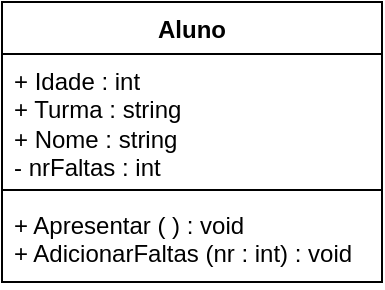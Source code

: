 <mxfile version="21.6.9" type="device">
  <diagram name="Página-1" id="Pb0gdYQHkocaqC5dYJ8C">
    <mxGraphModel dx="1050" dy="574" grid="1" gridSize="10" guides="1" tooltips="1" connect="1" arrows="1" fold="1" page="1" pageScale="1" pageWidth="827" pageHeight="1169" math="0" shadow="0">
      <root>
        <mxCell id="0" />
        <mxCell id="1" parent="0" />
        <mxCell id="hfHnWwMz2BEu7Ol3qwXi-1" value="Aluno" style="swimlane;fontStyle=1;align=center;verticalAlign=top;childLayout=stackLayout;horizontal=1;startSize=26;horizontalStack=0;resizeParent=1;resizeParentMax=0;resizeLast=0;collapsible=1;marginBottom=0;whiteSpace=wrap;html=1;" vertex="1" parent="1">
          <mxGeometry x="330" y="250" width="190" height="140" as="geometry" />
        </mxCell>
        <mxCell id="hfHnWwMz2BEu7Ol3qwXi-2" value="+ Idade : int&lt;br&gt;+ Turma : string&lt;br&gt;+ Nome : string&lt;br&gt;- nrFaltas : int" style="text;strokeColor=none;fillColor=none;align=left;verticalAlign=top;spacingLeft=4;spacingRight=4;overflow=hidden;rotatable=0;points=[[0,0.5],[1,0.5]];portConstraint=eastwest;whiteSpace=wrap;html=1;" vertex="1" parent="hfHnWwMz2BEu7Ol3qwXi-1">
          <mxGeometry y="26" width="190" height="64" as="geometry" />
        </mxCell>
        <mxCell id="hfHnWwMz2BEu7Ol3qwXi-3" value="" style="line;strokeWidth=1;fillColor=none;align=left;verticalAlign=middle;spacingTop=-1;spacingLeft=3;spacingRight=3;rotatable=0;labelPosition=right;points=[];portConstraint=eastwest;strokeColor=inherit;" vertex="1" parent="hfHnWwMz2BEu7Ol3qwXi-1">
          <mxGeometry y="90" width="190" height="8" as="geometry" />
        </mxCell>
        <mxCell id="hfHnWwMz2BEu7Ol3qwXi-4" value="+ Apresentar ( ) : void&lt;br&gt;+ AdicionarFaltas (nr : int) : void" style="text;strokeColor=none;fillColor=none;align=left;verticalAlign=top;spacingLeft=4;spacingRight=4;overflow=hidden;rotatable=0;points=[[0,0.5],[1,0.5]];portConstraint=eastwest;whiteSpace=wrap;html=1;" vertex="1" parent="hfHnWwMz2BEu7Ol3qwXi-1">
          <mxGeometry y="98" width="190" height="42" as="geometry" />
        </mxCell>
      </root>
    </mxGraphModel>
  </diagram>
</mxfile>
